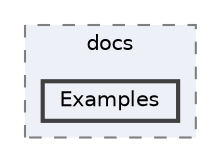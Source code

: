 digraph "C:/Users/patri/Documents/QConfigurableDashboard/docs/Examples"
{
 // LATEX_PDF_SIZE
  bgcolor="transparent";
  edge [fontname=Helvetica,fontsize=10,labelfontname=Helvetica,labelfontsize=10];
  node [fontname=Helvetica,fontsize=10,shape=box,height=0.2,width=0.4];
  compound=true
  subgraph clusterdir_ec149e173738ae1526eaff1947344858 {
    graph [ bgcolor="#edf0f7", pencolor="grey50", label="docs", fontname=Helvetica,fontsize=10 style="filled,dashed", URL="dir_ec149e173738ae1526eaff1947344858.html",tooltip=""]
  dir_05081c97a5fcd1ee2bc818e06a468599 [label="Examples", fillcolor="#edf0f7", color="grey25", style="filled,bold", URL="dir_05081c97a5fcd1ee2bc818e06a468599.html",tooltip=""];
  }
}
